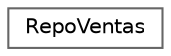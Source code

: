 digraph "Graphical Class Hierarchy"
{
 // INTERACTIVE_SVG=YES
 // LATEX_PDF_SIZE
  bgcolor="transparent";
  edge [fontname=Helvetica,fontsize=10,labelfontname=Helvetica,labelfontsize=10];
  node [fontname=Helvetica,fontsize=10,shape=box,height=0.2,width=0.4];
  rankdir="LR";
  Node0 [id="Node000000",label="RepoVentas",height=0.2,width=0.4,color="grey40", fillcolor="white", style="filled",URL="$classRepoVentas.html",tooltip="Implementa el patrón \"Repositorio\" (Repository). Su responsabilidad es manejar la lista de todas las ..."];
}

